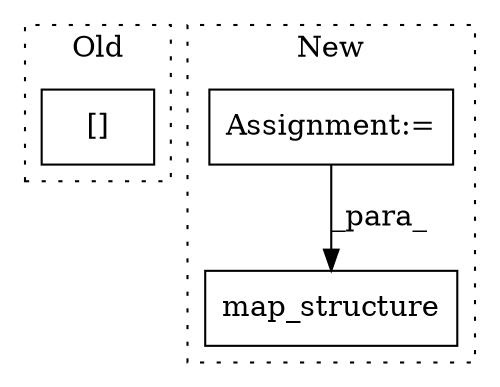 digraph G {
subgraph cluster0 {
1 [label="[]" a="2" s="8849,8869" l="19,1" shape="box"];
label = "Old";
style="dotted";
}
subgraph cluster1 {
2 [label="map_structure" a="32" s="8722,8785" l="14,1" shape="box"];
3 [label="Assignment:=" a="7" s="8124" l="1" shape="box"];
label = "New";
style="dotted";
}
3 -> 2 [label="_para_"];
}